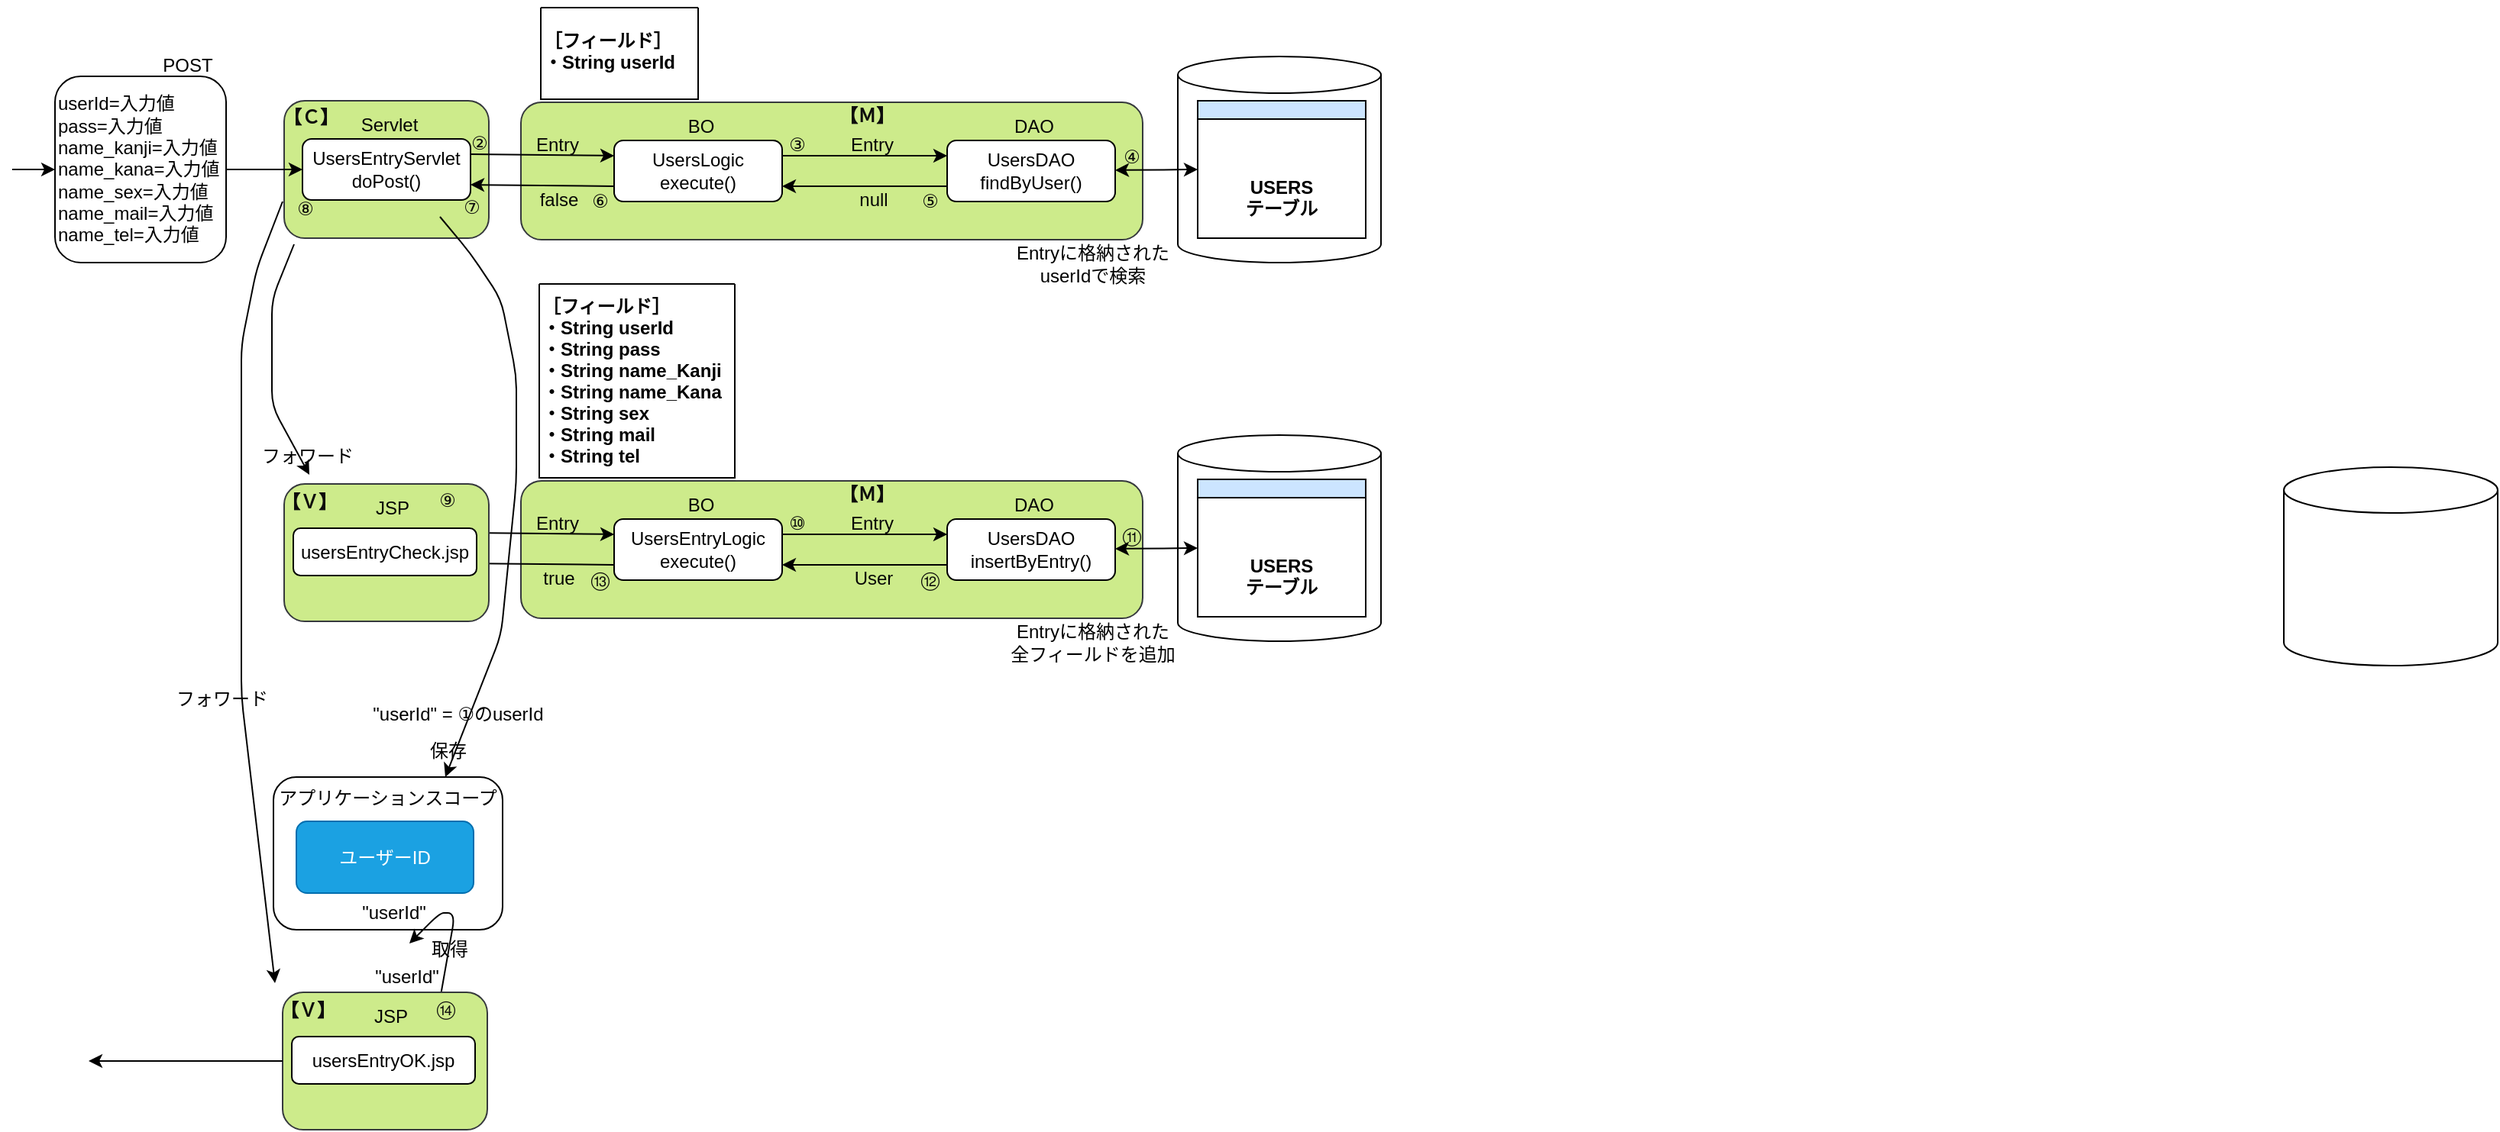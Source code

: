 <mxfile>
    <diagram id="cOPPHnaynSb4PC9Ppda5" name="ページ1">
        <mxGraphModel dx="1403" dy="1644" grid="1" gridSize="10" guides="1" tooltips="1" connect="1" arrows="1" fold="1" page="1" pageScale="1" pageWidth="827" pageHeight="1169" math="0" shadow="0">
            <root>
                <mxCell id="0"/>
                <mxCell id="1" parent="0"/>
                <mxCell id="91" value="" style="shape=cylinder3;whiteSpace=wrap;html=1;boundedLbl=1;backgroundOutline=1;size=12;fontColor=#080808;" parent="1" vertex="1">
                    <mxGeometry x="-37" y="-1079" width="133" height="135" as="geometry"/>
                </mxCell>
                <mxCell id="61" value="" style="rounded=1;whiteSpace=wrap;html=1;fillColor=#cdeb8b;strokeColor=#36393d;" parent="1" vertex="1">
                    <mxGeometry x="-622" y="-1050" width="134" height="90" as="geometry"/>
                </mxCell>
                <mxCell id="37" value="" style="rounded=1;whiteSpace=wrap;html=1;" parent="1" vertex="1">
                    <mxGeometry x="-629" y="-607" width="150" height="100" as="geometry"/>
                </mxCell>
                <mxCell id="38" value="ユーザーID" style="rounded=1;whiteSpace=wrap;html=1;fillColor=#1ba1e2;fontColor=#ffffff;strokeColor=#006EAF;" parent="1" vertex="1">
                    <mxGeometry x="-614" y="-578" width="116" height="47" as="geometry"/>
                </mxCell>
                <mxCell id="39" value="アプリケーションスコープ" style="text;html=1;strokeColor=none;fillColor=none;align=center;verticalAlign=middle;whiteSpace=wrap;rounded=0;" parent="1" vertex="1">
                    <mxGeometry x="-629" y="-603" width="150" height="20" as="geometry"/>
                </mxCell>
                <mxCell id="40" value="&quot;userId&quot;" style="text;html=1;strokeColor=none;fillColor=none;align=center;verticalAlign=middle;whiteSpace=wrap;rounded=0;" parent="1" vertex="1">
                    <mxGeometry x="-615" y="-528" width="130" height="20" as="geometry"/>
                </mxCell>
                <mxCell id="41" value="" style="endArrow=classic;html=1;exitX=1;exitY=0.5;exitDx=0;exitDy=0;" parent="1" source="83" edge="1">
                    <mxGeometry width="50" height="50" relative="1" as="geometry">
                        <mxPoint x="-649" y="-401" as="sourcePoint"/>
                        <mxPoint x="-540" y="-498" as="targetPoint"/>
                        <Array as="points">
                            <mxPoint x="-510" y="-518"/>
                            <mxPoint x="-520" y="-518"/>
                        </Array>
                    </mxGeometry>
                </mxCell>
                <mxCell id="43" value="" style="endArrow=classic;html=1;entryX=0.75;entryY=0;entryDx=0;entryDy=0;" parent="1" target="37" edge="1">
                    <mxGeometry width="50" height="50" relative="1" as="geometry">
                        <mxPoint x="-520" y="-974" as="sourcePoint"/>
                        <mxPoint x="-266" y="-937" as="targetPoint"/>
                        <Array as="points">
                            <mxPoint x="-500" y="-950"/>
                            <mxPoint x="-480" y="-920"/>
                            <mxPoint x="-470" y="-870"/>
                            <mxPoint x="-470" y="-800"/>
                            <mxPoint x="-480" y="-700"/>
                        </Array>
                    </mxGeometry>
                </mxCell>
                <mxCell id="46" value="POST" style="text;html=1;strokeColor=none;fillColor=none;align=center;verticalAlign=middle;whiteSpace=wrap;rounded=0;" parent="1" vertex="1">
                    <mxGeometry x="-715" y="-1083" width="60" height="20" as="geometry"/>
                </mxCell>
                <mxCell id="57" value="userId=入力値&lt;br&gt;pass=入力値&lt;br&gt;name_kanji=入力値&lt;br&gt;name_kana=入力値&lt;br&gt;name_sex=入力値&lt;br&gt;name_mail=入力値&lt;br&gt;name_tel=入力値" style="rounded=1;whiteSpace=wrap;html=1;align=left;" parent="1" vertex="1">
                    <mxGeometry x="-772" y="-1066" width="112" height="122" as="geometry"/>
                </mxCell>
                <mxCell id="58" value="" style="endArrow=classic;html=1;entryX=0;entryY=0.5;entryDx=0;entryDy=0;" parent="1" target="57" edge="1">
                    <mxGeometry width="50" height="50" relative="1" as="geometry">
                        <mxPoint x="-800" y="-1005" as="sourcePoint"/>
                        <mxPoint x="-774" y="-944" as="targetPoint"/>
                    </mxGeometry>
                </mxCell>
                <mxCell id="59" value="" style="endArrow=classic;html=1;entryX=0;entryY=0.5;entryDx=0;entryDy=0;exitX=1;exitY=0.5;exitDx=0;exitDy=0;" parent="1" source="57" target="60" edge="1">
                    <mxGeometry width="50" height="50" relative="1" as="geometry">
                        <mxPoint x="-660" y="-1005" as="sourcePoint"/>
                        <mxPoint x="-610" y="-1005" as="targetPoint"/>
                    </mxGeometry>
                </mxCell>
                <mxCell id="60" value="UsersEntryServlet&lt;br&gt;doPost()" style="rounded=1;whiteSpace=wrap;html=1;" parent="1" vertex="1">
                    <mxGeometry x="-610" y="-1025" width="110" height="40" as="geometry"/>
                </mxCell>
                <mxCell id="62" value="Servlet" style="text;html=1;strokeColor=none;fillColor=none;align=center;verticalAlign=middle;whiteSpace=wrap;rounded=0;fontColor=#050505;" parent="1" vertex="1">
                    <mxGeometry x="-583" y="-1044" width="60" height="20" as="geometry"/>
                </mxCell>
                <mxCell id="63" value="" style="rounded=1;whiteSpace=wrap;html=1;fillColor=#cdeb8b;strokeColor=#36393d;" parent="1" vertex="1">
                    <mxGeometry x="-467" y="-1049" width="407" height="90" as="geometry"/>
                </mxCell>
                <mxCell id="64" value="" style="endArrow=classic;html=1;entryX=0;entryY=0.25;entryDx=0;entryDy=0;exitX=1;exitY=0.25;exitDx=0;exitDy=0;" parent="1" source="60" target="65" edge="1">
                    <mxGeometry width="50" height="50" relative="1" as="geometry">
                        <mxPoint x="-523" y="-1004" as="sourcePoint"/>
                        <mxPoint x="-474" y="-1004" as="targetPoint"/>
                    </mxGeometry>
                </mxCell>
                <mxCell id="65" value="UsersLogic&lt;br&gt;execute()" style="rounded=1;whiteSpace=wrap;html=1;" parent="1" vertex="1">
                    <mxGeometry x="-406" y="-1024" width="110" height="40" as="geometry"/>
                </mxCell>
                <mxCell id="66" value="BO" style="text;html=1;strokeColor=none;fillColor=none;align=center;verticalAlign=middle;whiteSpace=wrap;rounded=0;fontColor=#050505;" parent="1" vertex="1">
                    <mxGeometry x="-379" y="-1043" width="60" height="20" as="geometry"/>
                </mxCell>
                <mxCell id="67" value="UsersDAO&lt;br&gt;findByUser()" style="rounded=1;whiteSpace=wrap;html=1;" parent="1" vertex="1">
                    <mxGeometry x="-188" y="-1024" width="110" height="40" as="geometry"/>
                </mxCell>
                <mxCell id="68" value="DAO" style="text;html=1;strokeColor=none;fillColor=none;align=center;verticalAlign=middle;whiteSpace=wrap;rounded=0;fontColor=#050505;" parent="1" vertex="1">
                    <mxGeometry x="-161" y="-1043" width="60" height="20" as="geometry"/>
                </mxCell>
                <mxCell id="69" value="Entry" style="text;html=1;strokeColor=none;fillColor=none;align=center;verticalAlign=middle;whiteSpace=wrap;rounded=0;fontColor=#050505;" parent="1" vertex="1">
                    <mxGeometry x="-473" y="-1031" width="60" height="20" as="geometry"/>
                </mxCell>
                <mxCell id="70" value="" style="endArrow=classic;html=1;fontColor=#050505;exitX=0;exitY=0.75;exitDx=0;exitDy=0;entryX=1;entryY=0.75;entryDx=0;entryDy=0;" parent="1" source="65" target="60" edge="1">
                    <mxGeometry width="50" height="50" relative="1" as="geometry">
                        <mxPoint x="-410" y="-1044" as="sourcePoint"/>
                        <mxPoint x="-360" y="-1094" as="targetPoint"/>
                    </mxGeometry>
                </mxCell>
                <mxCell id="71" value="false" style="text;html=1;strokeColor=none;fillColor=none;align=center;verticalAlign=middle;whiteSpace=wrap;rounded=0;fontColor=#050505;" parent="1" vertex="1">
                    <mxGeometry x="-472" y="-995" width="60" height="20" as="geometry"/>
                </mxCell>
                <mxCell id="72" value="" style="endArrow=classic;html=1;entryX=0;entryY=0.25;entryDx=0;entryDy=0;exitX=1;exitY=0.25;exitDx=0;exitDy=0;" parent="1" source="65" target="67" edge="1">
                    <mxGeometry width="50" height="50" relative="1" as="geometry">
                        <mxPoint x="-294" y="-1015" as="sourcePoint"/>
                        <mxPoint x="-200" y="-1014" as="targetPoint"/>
                    </mxGeometry>
                </mxCell>
                <mxCell id="73" value="Entry" style="text;html=1;strokeColor=none;fillColor=none;align=center;verticalAlign=middle;whiteSpace=wrap;rounded=0;fontColor=#050505;" parent="1" vertex="1">
                    <mxGeometry x="-267" y="-1031" width="60" height="20" as="geometry"/>
                </mxCell>
                <mxCell id="74" value="" style="endArrow=classic;html=1;fontColor=#050505;exitX=0;exitY=0.75;exitDx=0;exitDy=0;entryX=1;entryY=0.75;entryDx=0;entryDy=0;" parent="1" source="67" target="65" edge="1">
                    <mxGeometry width="50" height="50" relative="1" as="geometry">
                        <mxPoint x="-200" y="-994" as="sourcePoint"/>
                        <mxPoint x="-294" y="-995" as="targetPoint"/>
                    </mxGeometry>
                </mxCell>
                <mxCell id="75" value="null" style="text;html=1;strokeColor=none;fillColor=none;align=center;verticalAlign=middle;whiteSpace=wrap;rounded=0;fontColor=#050505;" parent="1" vertex="1">
                    <mxGeometry x="-266" y="-995" width="60" height="20" as="geometry"/>
                </mxCell>
                <mxCell id="76" value="" style="shape=cylinder3;whiteSpace=wrap;html=1;boundedLbl=1;backgroundOutline=1;size=15;fontColor=#050505;" parent="1" vertex="1">
                    <mxGeometry x="687" y="-810" width="140" height="130" as="geometry"/>
                </mxCell>
                <mxCell id="80" value="" style="endArrow=classic;startArrow=classic;html=1;fontColor=#ffffff;entryX=0;entryY=0.5;entryDx=0;entryDy=0;" parent="1" source="67" target="77" edge="1">
                    <mxGeometry width="50" height="50" relative="1" as="geometry">
                        <mxPoint x="-80" y="-1004" as="sourcePoint"/>
                        <mxPoint x="-160" y="-1054" as="targetPoint"/>
                    </mxGeometry>
                </mxCell>
                <mxCell id="82" value="" style="rounded=1;whiteSpace=wrap;html=1;fillColor=#cdeb8b;strokeColor=#36393d;" parent="1" vertex="1">
                    <mxGeometry x="-623" y="-466" width="134" height="90" as="geometry"/>
                </mxCell>
                <mxCell id="83" value="JSP" style="text;html=1;strokeColor=none;fillColor=none;align=center;verticalAlign=middle;whiteSpace=wrap;rounded=0;fontColor=#050505;" parent="1" vertex="1">
                    <mxGeometry x="-582" y="-460" width="60" height="20" as="geometry"/>
                </mxCell>
                <mxCell id="30" value="usersEntryOK.jsp" style="rounded=1;whiteSpace=wrap;html=1;" parent="1" vertex="1">
                    <mxGeometry x="-617" y="-437" width="120" height="31" as="geometry"/>
                </mxCell>
                <mxCell id="84" value="&#10;&#10;&#10;&#10;［フィールド］&#10;・String userId" style="swimlane;startSize=0;fontColor=#000000;align=left;" parent="1" vertex="1">
                    <mxGeometry x="-454" y="-1111" width="103" height="60" as="geometry"/>
                </mxCell>
                <mxCell id="85" value="①" style="text;html=1;strokeColor=none;fillColor=none;align=center;verticalAlign=middle;whiteSpace=wrap;rounded=0;fontColor=#ffffff;" parent="1" vertex="1">
                    <mxGeometry x="-796" y="-1024" width="30" height="20" as="geometry"/>
                </mxCell>
                <mxCell id="86" value="②" style="text;html=1;strokeColor=none;fillColor=none;align=center;verticalAlign=middle;whiteSpace=wrap;rounded=0;fontColor=#0d0c0c;" parent="1" vertex="1">
                    <mxGeometry x="-509" y="-1032" width="30" height="20" as="geometry"/>
                </mxCell>
                <mxCell id="87" value="&lt;font color=&quot;#080808&quot;&gt;③&lt;/font&gt;" style="text;html=1;strokeColor=none;fillColor=none;align=center;verticalAlign=middle;whiteSpace=wrap;rounded=0;fontColor=#ffffff;" parent="1" vertex="1">
                    <mxGeometry x="-301" y="-1031" width="30" height="20" as="geometry"/>
                </mxCell>
                <mxCell id="88" value="&lt;font color=&quot;#080808&quot;&gt;④&lt;/font&gt;" style="text;html=1;strokeColor=none;fillColor=none;align=center;verticalAlign=middle;whiteSpace=wrap;rounded=0;fontColor=#ffffff;" parent="1" vertex="1">
                    <mxGeometry x="-82" y="-1023" width="30" height="20" as="geometry"/>
                </mxCell>
                <mxCell id="89" value="&lt;font color=&quot;#080808&quot;&gt;⑤&lt;/font&gt;" style="text;html=1;strokeColor=none;fillColor=none;align=center;verticalAlign=middle;whiteSpace=wrap;rounded=0;fontColor=#ffffff;" parent="1" vertex="1">
                    <mxGeometry x="-214" y="-994" width="30" height="20" as="geometry"/>
                </mxCell>
                <mxCell id="77" value="&lt;div style=&quot;&quot;&gt;&lt;span style=&quot;background-color: initial;&quot;&gt;&lt;br&gt;&lt;/span&gt;&lt;/div&gt;&lt;div style=&quot;&quot;&gt;&lt;span style=&quot;background-color: initial;&quot;&gt;&lt;br&gt;&lt;/span&gt;&lt;/div&gt;&lt;div style=&quot;&quot;&gt;&lt;span style=&quot;background-color: initial;&quot;&gt;&lt;br&gt;&lt;/span&gt;&lt;/div&gt;&lt;div style=&quot;&quot;&gt;&lt;span style=&quot;background-color: initial;&quot;&gt;&lt;br&gt;&lt;/span&gt;&lt;/div&gt;&lt;div style=&quot;&quot;&gt;&lt;span style=&quot;background-color: initial;&quot;&gt;&lt;br&gt;&lt;/span&gt;&lt;/div&gt;&lt;div style=&quot;&quot;&gt;&lt;span style=&quot;background-color: initial;&quot;&gt;&lt;br&gt;&lt;/span&gt;&lt;/div&gt;&lt;div style=&quot;&quot;&gt;&lt;span style=&quot;background-color: initial;&quot;&gt;&lt;br&gt;&lt;/span&gt;&lt;/div&gt;&lt;div style=&quot;&quot;&gt;&lt;span style=&quot;background-color: initial;&quot;&gt;&lt;br&gt;&lt;/span&gt;&lt;/div&gt;&lt;div style=&quot;&quot;&gt;&lt;span style=&quot;background-color: initial;&quot;&gt;USERS&lt;/span&gt;&lt;/div&gt;&lt;div style=&quot;&quot;&gt;&lt;span style=&quot;background-color: initial;&quot;&gt;テーブル&lt;/span&gt;&lt;/div&gt;" style="swimlane;whiteSpace=wrap;html=1;startSize=12;align=center;fillColor=#cce5ff;strokeColor=#000000;fontColor=#000000;" parent="1" vertex="1">
                    <mxGeometry x="-24" y="-1050" width="110" height="90" as="geometry"/>
                </mxCell>
                <mxCell id="92" value="&lt;font color=&quot;#080808&quot;&gt;⑥&lt;/font&gt;" style="text;html=1;strokeColor=none;fillColor=none;align=center;verticalAlign=middle;whiteSpace=wrap;rounded=0;fontColor=#ffffff;" parent="1" vertex="1">
                    <mxGeometry x="-430" y="-994" width="30" height="20" as="geometry"/>
                </mxCell>
                <mxCell id="93" value="⑦" style="text;html=1;strokeColor=none;fillColor=none;align=center;verticalAlign=middle;whiteSpace=wrap;rounded=0;fontColor=#0d0c0c;" parent="1" vertex="1">
                    <mxGeometry x="-514" y="-990" width="30" height="20" as="geometry"/>
                </mxCell>
                <mxCell id="94" value="⑧" style="text;html=1;strokeColor=none;fillColor=none;align=center;verticalAlign=middle;whiteSpace=wrap;rounded=0;fontColor=#0d0c0c;" parent="1" vertex="1">
                    <mxGeometry x="-623" y="-989" width="30" height="20" as="geometry"/>
                </mxCell>
                <mxCell id="95" value="" style="endArrow=classic;html=1;fontColor=#0d0c0c;exitX=0;exitY=0.25;exitDx=0;exitDy=0;entryX=0;entryY=0;entryDx=0;entryDy=0;" parent="1" source="94" target="103" edge="1">
                    <mxGeometry width="50" height="50" relative="1" as="geometry">
                        <mxPoint x="-430" y="-794" as="sourcePoint"/>
                        <mxPoint x="-630" y="-724" as="targetPoint"/>
                        <Array as="points">
                            <mxPoint x="-640" y="-940"/>
                            <mxPoint x="-650" y="-890"/>
                            <mxPoint x="-650" y="-820"/>
                            <mxPoint x="-650" y="-660"/>
                        </Array>
                    </mxGeometry>
                </mxCell>
                <mxCell id="96" value="&quot;userId&quot; = ①のuserId" style="text;html=1;strokeColor=none;fillColor=none;align=center;verticalAlign=middle;whiteSpace=wrap;rounded=0;" parent="1" vertex="1">
                    <mxGeometry x="-573" y="-658" width="130" height="20" as="geometry"/>
                </mxCell>
                <mxCell id="97" value="保存" style="text;html=1;strokeColor=none;fillColor=none;align=center;verticalAlign=middle;whiteSpace=wrap;rounded=0;" parent="1" vertex="1">
                    <mxGeometry x="-533" y="-634" width="37" height="20" as="geometry"/>
                </mxCell>
                <mxCell id="98" value="取得" style="text;html=1;strokeColor=none;fillColor=none;align=center;verticalAlign=middle;whiteSpace=wrap;rounded=0;" parent="1" vertex="1">
                    <mxGeometry x="-532" y="-504" width="37" height="20" as="geometry"/>
                </mxCell>
                <mxCell id="99" value="&quot;userId&quot;" style="text;html=1;strokeColor=none;fillColor=none;align=center;verticalAlign=middle;whiteSpace=wrap;rounded=0;" parent="1" vertex="1">
                    <mxGeometry x="-569" y="-486" width="55" height="20" as="geometry"/>
                </mxCell>
                <mxCell id="100" value="⑭" style="text;html=1;strokeColor=none;fillColor=none;align=center;verticalAlign=middle;whiteSpace=wrap;rounded=0;fontColor=#0d0c0c;" parent="1" vertex="1">
                    <mxGeometry x="-531" y="-465" width="30" height="20" as="geometry"/>
                </mxCell>
                <mxCell id="101" value="フォワード" style="text;html=1;strokeColor=none;fillColor=none;align=center;verticalAlign=middle;whiteSpace=wrap;rounded=0;" parent="1" vertex="1">
                    <mxGeometry x="-696" y="-668" width="67" height="20" as="geometry"/>
                </mxCell>
                <mxCell id="102" value="&lt;b&gt;【Ｃ】&lt;/b&gt;" style="text;html=1;strokeColor=none;fillColor=none;align=center;verticalAlign=middle;whiteSpace=wrap;rounded=0;fontColor=#0d0c0c;" parent="1" vertex="1">
                    <mxGeometry x="-626" y="-1057" width="43" height="35" as="geometry"/>
                </mxCell>
                <mxCell id="103" value="&lt;b&gt;【Ｖ】&lt;/b&gt;" style="text;html=1;strokeColor=none;fillColor=none;align=center;verticalAlign=middle;whiteSpace=wrap;rounded=0;fontColor=#0d0c0c;" parent="1" vertex="1">
                    <mxGeometry x="-628" y="-472" width="43" height="35" as="geometry"/>
                </mxCell>
                <mxCell id="104" value="&lt;b&gt;【Ｍ】&lt;/b&gt;" style="text;html=1;strokeColor=none;fillColor=none;align=center;verticalAlign=middle;whiteSpace=wrap;rounded=0;fontColor=#0d0c0c;" parent="1" vertex="1">
                    <mxGeometry x="-262" y="-1058" width="43" height="35" as="geometry"/>
                </mxCell>
                <mxCell id="105" value="" style="endArrow=classic;html=1;fontColor=#0d0c0c;exitX=0;exitY=0.5;exitDx=0;exitDy=0;" parent="1" source="82" edge="1">
                    <mxGeometry width="50" height="50" relative="1" as="geometry">
                        <mxPoint x="-590" y="-538" as="sourcePoint"/>
                        <mxPoint x="-750" y="-421" as="targetPoint"/>
                    </mxGeometry>
                </mxCell>
                <mxCell id="106" value="Entryに格納された&lt;br&gt;userIdで検索" style="text;html=1;strokeColor=none;fillColor=none;align=center;verticalAlign=middle;whiteSpace=wrap;rounded=0;" parent="1" vertex="1">
                    <mxGeometry x="-151" y="-958" width="117" height="30" as="geometry"/>
                </mxCell>
                <mxCell id="107" value="" style="shape=cylinder3;whiteSpace=wrap;html=1;boundedLbl=1;backgroundOutline=1;size=12;fontColor=#080808;" parent="1" vertex="1">
                    <mxGeometry x="-37" y="-831" width="133" height="135" as="geometry"/>
                </mxCell>
                <mxCell id="108" value="Servlet" style="text;html=1;strokeColor=none;fillColor=none;align=center;verticalAlign=middle;whiteSpace=wrap;rounded=0;fontColor=#050505;" parent="1" vertex="1">
                    <mxGeometry x="-583" y="-796" width="60" height="20" as="geometry"/>
                </mxCell>
                <mxCell id="109" value="" style="rounded=1;whiteSpace=wrap;html=1;fillColor=#cdeb8b;strokeColor=#36393d;" parent="1" vertex="1">
                    <mxGeometry x="-467" y="-801" width="407" height="90" as="geometry"/>
                </mxCell>
                <mxCell id="110" value="" style="endArrow=classic;html=1;entryX=0;entryY=0.25;entryDx=0;entryDy=0;exitX=1;exitY=0.25;exitDx=0;exitDy=0;" parent="1" target="111" edge="1">
                    <mxGeometry width="50" height="50" relative="1" as="geometry">
                        <mxPoint x="-500" y="-767" as="sourcePoint"/>
                        <mxPoint x="-474" y="-756" as="targetPoint"/>
                    </mxGeometry>
                </mxCell>
                <mxCell id="111" value="UsersEntryLogic&lt;br&gt;execute()" style="rounded=1;whiteSpace=wrap;html=1;" parent="1" vertex="1">
                    <mxGeometry x="-406" y="-776" width="110" height="40" as="geometry"/>
                </mxCell>
                <mxCell id="112" value="BO" style="text;html=1;strokeColor=none;fillColor=none;align=center;verticalAlign=middle;whiteSpace=wrap;rounded=0;fontColor=#050505;" parent="1" vertex="1">
                    <mxGeometry x="-379" y="-795" width="60" height="20" as="geometry"/>
                </mxCell>
                <mxCell id="113" value="UsersDAO&lt;br&gt;insertByEntry()" style="rounded=1;whiteSpace=wrap;html=1;" parent="1" vertex="1">
                    <mxGeometry x="-188" y="-776" width="110" height="40" as="geometry"/>
                </mxCell>
                <mxCell id="114" value="DAO" style="text;html=1;strokeColor=none;fillColor=none;align=center;verticalAlign=middle;whiteSpace=wrap;rounded=0;fontColor=#050505;" parent="1" vertex="1">
                    <mxGeometry x="-161" y="-795" width="60" height="20" as="geometry"/>
                </mxCell>
                <mxCell id="115" value="Entry" style="text;html=1;strokeColor=none;fillColor=none;align=center;verticalAlign=middle;whiteSpace=wrap;rounded=0;fontColor=#050505;" parent="1" vertex="1">
                    <mxGeometry x="-473" y="-783" width="60" height="20" as="geometry"/>
                </mxCell>
                <mxCell id="116" value="" style="endArrow=classic;html=1;fontColor=#050505;exitX=0;exitY=0.75;exitDx=0;exitDy=0;entryX=1;entryY=0.75;entryDx=0;entryDy=0;" parent="1" source="111" edge="1">
                    <mxGeometry width="50" height="50" relative="1" as="geometry">
                        <mxPoint x="-410" y="-796" as="sourcePoint"/>
                        <mxPoint x="-500" y="-747" as="targetPoint"/>
                    </mxGeometry>
                </mxCell>
                <mxCell id="117" value="true" style="text;html=1;strokeColor=none;fillColor=none;align=center;verticalAlign=middle;whiteSpace=wrap;rounded=0;fontColor=#050505;" parent="1" vertex="1">
                    <mxGeometry x="-472" y="-747" width="60" height="20" as="geometry"/>
                </mxCell>
                <mxCell id="118" value="" style="endArrow=classic;html=1;entryX=0;entryY=0.25;entryDx=0;entryDy=0;exitX=1;exitY=0.25;exitDx=0;exitDy=0;" parent="1" source="111" target="113" edge="1">
                    <mxGeometry width="50" height="50" relative="1" as="geometry">
                        <mxPoint x="-294" y="-767" as="sourcePoint"/>
                        <mxPoint x="-200" y="-766" as="targetPoint"/>
                    </mxGeometry>
                </mxCell>
                <mxCell id="119" value="Entry" style="text;html=1;strokeColor=none;fillColor=none;align=center;verticalAlign=middle;whiteSpace=wrap;rounded=0;fontColor=#050505;" parent="1" vertex="1">
                    <mxGeometry x="-267" y="-783" width="60" height="20" as="geometry"/>
                </mxCell>
                <mxCell id="120" value="" style="endArrow=classic;html=1;fontColor=#050505;exitX=0;exitY=0.75;exitDx=0;exitDy=0;entryX=1;entryY=0.75;entryDx=0;entryDy=0;" parent="1" source="113" target="111" edge="1">
                    <mxGeometry width="50" height="50" relative="1" as="geometry">
                        <mxPoint x="-200" y="-746" as="sourcePoint"/>
                        <mxPoint x="-294" y="-747" as="targetPoint"/>
                    </mxGeometry>
                </mxCell>
                <mxCell id="121" value="User" style="text;html=1;strokeColor=none;fillColor=none;align=center;verticalAlign=middle;whiteSpace=wrap;rounded=0;fontColor=#050505;" parent="1" vertex="1">
                    <mxGeometry x="-266" y="-747" width="60" height="20" as="geometry"/>
                </mxCell>
                <mxCell id="122" value="" style="endArrow=classic;startArrow=classic;html=1;fontColor=#ffffff;entryX=0;entryY=0.5;entryDx=0;entryDy=0;" parent="1" source="113" target="129" edge="1">
                    <mxGeometry width="50" height="50" relative="1" as="geometry">
                        <mxPoint x="-80" y="-756" as="sourcePoint"/>
                        <mxPoint x="-160" y="-806" as="targetPoint"/>
                    </mxGeometry>
                </mxCell>
                <mxCell id="123" value="&#10;&#10;&#10;&#10;&#10;&#10;&#10;&#10;&#10;［フィールド］&#10;・String userId&#10;・String pass&#10;・String name_Kanji&#10;・String name_Kana&#10;・String sex&#10;・String mail&#10;・String tel" style="swimlane;startSize=0;fontColor=#000000;align=left;" parent="1" vertex="1">
                    <mxGeometry x="-455" y="-930" width="128" height="127" as="geometry"/>
                </mxCell>
                <mxCell id="125" value="②" style="text;html=1;strokeColor=none;fillColor=none;align=center;verticalAlign=middle;whiteSpace=wrap;rounded=0;fontColor=#0d0c0c;" parent="1" vertex="1">
                    <mxGeometry x="-509" y="-784" width="30" height="20" as="geometry"/>
                </mxCell>
                <mxCell id="126" value="&lt;font color=&quot;#080808&quot;&gt;⑩&lt;/font&gt;" style="text;html=1;strokeColor=none;fillColor=none;align=center;verticalAlign=middle;whiteSpace=wrap;rounded=0;fontColor=#ffffff;" parent="1" vertex="1">
                    <mxGeometry x="-301" y="-783" width="30" height="20" as="geometry"/>
                </mxCell>
                <mxCell id="127" value="&lt;font color=&quot;#080808&quot;&gt;⑪&lt;/font&gt;" style="text;html=1;strokeColor=none;fillColor=none;align=center;verticalAlign=middle;whiteSpace=wrap;rounded=0;fontColor=#ffffff;" parent="1" vertex="1">
                    <mxGeometry x="-82" y="-775" width="30" height="20" as="geometry"/>
                </mxCell>
                <mxCell id="128" value="&lt;font color=&quot;#080808&quot;&gt;⑫&lt;/font&gt;" style="text;html=1;strokeColor=none;fillColor=none;align=center;verticalAlign=middle;whiteSpace=wrap;rounded=0;fontColor=#ffffff;" parent="1" vertex="1">
                    <mxGeometry x="-214" y="-746" width="30" height="20" as="geometry"/>
                </mxCell>
                <mxCell id="129" value="&lt;div style=&quot;&quot;&gt;&lt;span style=&quot;background-color: initial;&quot;&gt;&lt;br&gt;&lt;/span&gt;&lt;/div&gt;&lt;div style=&quot;&quot;&gt;&lt;span style=&quot;background-color: initial;&quot;&gt;&lt;br&gt;&lt;/span&gt;&lt;/div&gt;&lt;div style=&quot;&quot;&gt;&lt;span style=&quot;background-color: initial;&quot;&gt;&lt;br&gt;&lt;/span&gt;&lt;/div&gt;&lt;div style=&quot;&quot;&gt;&lt;span style=&quot;background-color: initial;&quot;&gt;&lt;br&gt;&lt;/span&gt;&lt;/div&gt;&lt;div style=&quot;&quot;&gt;&lt;span style=&quot;background-color: initial;&quot;&gt;&lt;br&gt;&lt;/span&gt;&lt;/div&gt;&lt;div style=&quot;&quot;&gt;&lt;span style=&quot;background-color: initial;&quot;&gt;&lt;br&gt;&lt;/span&gt;&lt;/div&gt;&lt;div style=&quot;&quot;&gt;&lt;span style=&quot;background-color: initial;&quot;&gt;&lt;br&gt;&lt;/span&gt;&lt;/div&gt;&lt;div style=&quot;&quot;&gt;&lt;span style=&quot;background-color: initial;&quot;&gt;&lt;br&gt;&lt;/span&gt;&lt;/div&gt;&lt;div style=&quot;&quot;&gt;&lt;span style=&quot;background-color: initial;&quot;&gt;USERS&lt;/span&gt;&lt;/div&gt;&lt;div style=&quot;&quot;&gt;&lt;span style=&quot;background-color: initial;&quot;&gt;テーブル&lt;/span&gt;&lt;/div&gt;" style="swimlane;whiteSpace=wrap;html=1;startSize=12;align=center;fillColor=#cce5ff;strokeColor=#000000;fontColor=#000000;" parent="1" vertex="1">
                    <mxGeometry x="-24" y="-802" width="110" height="90" as="geometry"/>
                </mxCell>
                <mxCell id="130" value="&lt;font color=&quot;#080808&quot;&gt;⑬&lt;/font&gt;" style="text;html=1;strokeColor=none;fillColor=none;align=center;verticalAlign=middle;whiteSpace=wrap;rounded=0;fontColor=#ffffff;" parent="1" vertex="1">
                    <mxGeometry x="-430" y="-746" width="30" height="20" as="geometry"/>
                </mxCell>
                <mxCell id="131" value="⑦" style="text;html=1;strokeColor=none;fillColor=none;align=center;verticalAlign=middle;whiteSpace=wrap;rounded=0;fontColor=#0d0c0c;" parent="1" vertex="1">
                    <mxGeometry x="-509" y="-743" width="30" height="20" as="geometry"/>
                </mxCell>
                <mxCell id="132" value="&lt;b&gt;【Ｍ】&lt;/b&gt;" style="text;html=1;strokeColor=none;fillColor=none;align=center;verticalAlign=middle;whiteSpace=wrap;rounded=0;fontColor=#0d0c0c;" parent="1" vertex="1">
                    <mxGeometry x="-262" y="-810" width="43" height="35" as="geometry"/>
                </mxCell>
                <mxCell id="133" value="Entryに格納された&lt;br&gt;全フィールドを追加" style="text;html=1;strokeColor=none;fillColor=none;align=center;verticalAlign=middle;whiteSpace=wrap;rounded=0;" parent="1" vertex="1">
                    <mxGeometry x="-151" y="-710" width="117" height="30" as="geometry"/>
                </mxCell>
                <mxCell id="139" value="" style="rounded=1;whiteSpace=wrap;html=1;fillColor=#cdeb8b;strokeColor=#36393d;" parent="1" vertex="1">
                    <mxGeometry x="-622" y="-799" width="134" height="90" as="geometry"/>
                </mxCell>
                <mxCell id="140" value="JSP" style="text;html=1;strokeColor=none;fillColor=none;align=center;verticalAlign=middle;whiteSpace=wrap;rounded=0;fontColor=#050505;" parent="1" vertex="1">
                    <mxGeometry x="-581" y="-793" width="60" height="20" as="geometry"/>
                </mxCell>
                <mxCell id="141" value="usersEntryCheck.jsp" style="rounded=1;whiteSpace=wrap;html=1;" parent="1" vertex="1">
                    <mxGeometry x="-616" y="-770" width="120" height="31" as="geometry"/>
                </mxCell>
                <mxCell id="142" value="⑨" style="text;html=1;strokeColor=none;fillColor=none;align=center;verticalAlign=middle;whiteSpace=wrap;rounded=0;fontColor=#0d0c0c;" parent="1" vertex="1">
                    <mxGeometry x="-530" y="-798" width="30" height="20" as="geometry"/>
                </mxCell>
                <mxCell id="143" value="&lt;b&gt;【Ｖ】&lt;/b&gt;" style="text;html=1;strokeColor=none;fillColor=none;align=center;verticalAlign=middle;whiteSpace=wrap;rounded=0;fontColor=#0d0c0c;" parent="1" vertex="1">
                    <mxGeometry x="-627" y="-805" width="43" height="35" as="geometry"/>
                </mxCell>
                <mxCell id="152" value="" style="endArrow=classic;html=1;exitX=0.25;exitY=1;exitDx=0;exitDy=0;entryX=0.5;entryY=0;entryDx=0;entryDy=0;" parent="1" target="143" edge="1">
                    <mxGeometry width="50" height="50" relative="1" as="geometry">
                        <mxPoint x="-615.5" y="-956" as="sourcePoint"/>
                        <mxPoint x="-640" y="-770" as="targetPoint"/>
                        <Array as="points">
                            <mxPoint x="-630" y="-920"/>
                            <mxPoint x="-630" y="-850"/>
                        </Array>
                    </mxGeometry>
                </mxCell>
                <mxCell id="153" value="フォワード" style="text;html=1;strokeColor=none;fillColor=none;align=center;verticalAlign=middle;whiteSpace=wrap;rounded=0;" parent="1" vertex="1">
                    <mxGeometry x="-640" y="-827" width="67" height="20" as="geometry"/>
                </mxCell>
            </root>
        </mxGraphModel>
    </diagram>
</mxfile>